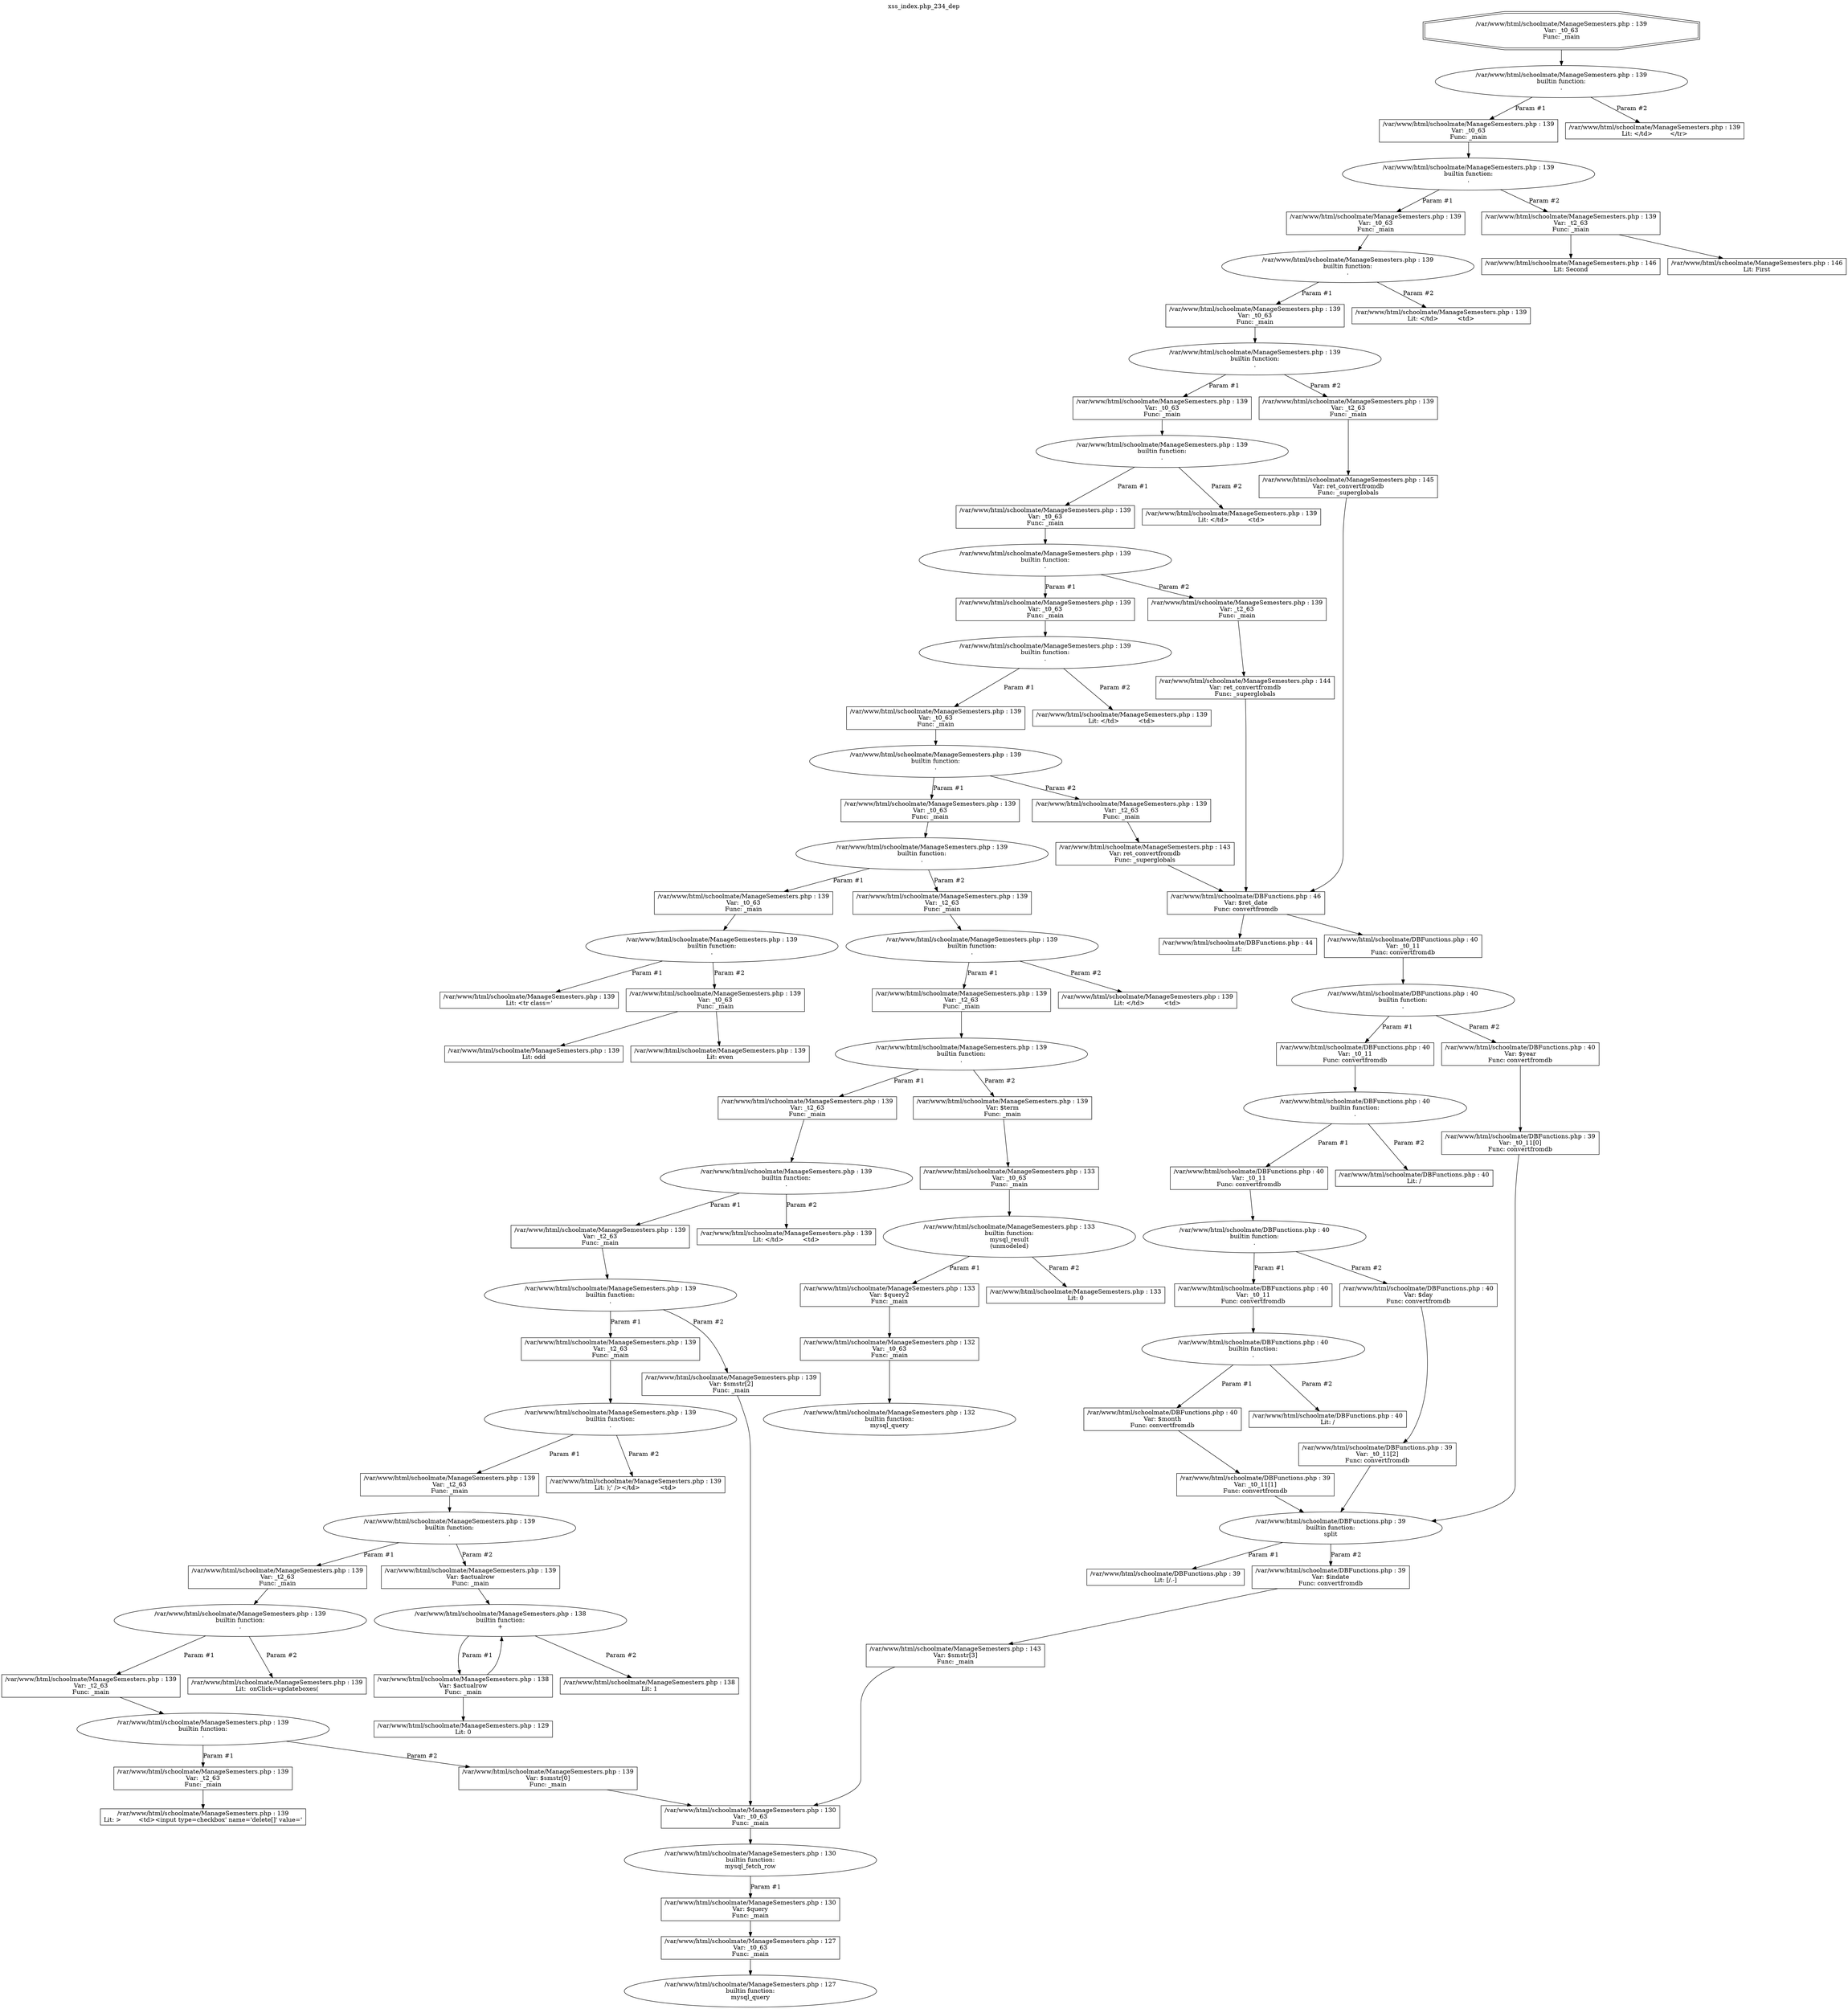 digraph cfg {
  label="xss_index.php_234_dep";
  labelloc=t;
  n1 [shape=doubleoctagon, label="/var/www/html/schoolmate/ManageSemesters.php : 139\nVar: _t0_63\nFunc: _main\n"];
  n2 [shape=ellipse, label="/var/www/html/schoolmate/ManageSemesters.php : 139\nbuiltin function:\n.\n"];
  n3 [shape=box, label="/var/www/html/schoolmate/ManageSemesters.php : 139\nVar: _t0_63\nFunc: _main\n"];
  n4 [shape=ellipse, label="/var/www/html/schoolmate/ManageSemesters.php : 139\nbuiltin function:\n.\n"];
  n5 [shape=box, label="/var/www/html/schoolmate/ManageSemesters.php : 139\nVar: _t0_63\nFunc: _main\n"];
  n6 [shape=ellipse, label="/var/www/html/schoolmate/ManageSemesters.php : 139\nbuiltin function:\n.\n"];
  n7 [shape=box, label="/var/www/html/schoolmate/ManageSemesters.php : 139\nVar: _t0_63\nFunc: _main\n"];
  n8 [shape=ellipse, label="/var/www/html/schoolmate/ManageSemesters.php : 139\nbuiltin function:\n.\n"];
  n9 [shape=box, label="/var/www/html/schoolmate/ManageSemesters.php : 139\nVar: _t0_63\nFunc: _main\n"];
  n10 [shape=ellipse, label="/var/www/html/schoolmate/ManageSemesters.php : 139\nbuiltin function:\n.\n"];
  n11 [shape=box, label="/var/www/html/schoolmate/ManageSemesters.php : 139\nVar: _t0_63\nFunc: _main\n"];
  n12 [shape=ellipse, label="/var/www/html/schoolmate/ManageSemesters.php : 139\nbuiltin function:\n.\n"];
  n13 [shape=box, label="/var/www/html/schoolmate/ManageSemesters.php : 139\nVar: _t0_63\nFunc: _main\n"];
  n14 [shape=ellipse, label="/var/www/html/schoolmate/ManageSemesters.php : 139\nbuiltin function:\n.\n"];
  n15 [shape=box, label="/var/www/html/schoolmate/ManageSemesters.php : 139\nVar: _t0_63\nFunc: _main\n"];
  n16 [shape=ellipse, label="/var/www/html/schoolmate/ManageSemesters.php : 139\nbuiltin function:\n.\n"];
  n17 [shape=box, label="/var/www/html/schoolmate/ManageSemesters.php : 139\nVar: _t0_63\nFunc: _main\n"];
  n18 [shape=ellipse, label="/var/www/html/schoolmate/ManageSemesters.php : 139\nbuiltin function:\n.\n"];
  n19 [shape=box, label="/var/www/html/schoolmate/ManageSemesters.php : 139\nVar: _t0_63\nFunc: _main\n"];
  n20 [shape=ellipse, label="/var/www/html/schoolmate/ManageSemesters.php : 139\nbuiltin function:\n.\n"];
  n21 [shape=box, label="/var/www/html/schoolmate/ManageSemesters.php : 139\nLit: <tr class='\n"];
  n22 [shape=box, label="/var/www/html/schoolmate/ManageSemesters.php : 139\nVar: _t0_63\nFunc: _main\n"];
  n23 [shape=box, label="/var/www/html/schoolmate/ManageSemesters.php : 139\nLit: odd\n"];
  n24 [shape=box, label="/var/www/html/schoolmate/ManageSemesters.php : 139\nLit: even\n"];
  n25 [shape=box, label="/var/www/html/schoolmate/ManageSemesters.php : 139\nVar: _t2_63\nFunc: _main\n"];
  n26 [shape=ellipse, label="/var/www/html/schoolmate/ManageSemesters.php : 139\nbuiltin function:\n.\n"];
  n27 [shape=box, label="/var/www/html/schoolmate/ManageSemesters.php : 139\nVar: _t2_63\nFunc: _main\n"];
  n28 [shape=ellipse, label="/var/www/html/schoolmate/ManageSemesters.php : 139\nbuiltin function:\n.\n"];
  n29 [shape=box, label="/var/www/html/schoolmate/ManageSemesters.php : 139\nVar: _t2_63\nFunc: _main\n"];
  n30 [shape=ellipse, label="/var/www/html/schoolmate/ManageSemesters.php : 139\nbuiltin function:\n.\n"];
  n31 [shape=box, label="/var/www/html/schoolmate/ManageSemesters.php : 139\nVar: _t2_63\nFunc: _main\n"];
  n32 [shape=ellipse, label="/var/www/html/schoolmate/ManageSemesters.php : 139\nbuiltin function:\n.\n"];
  n33 [shape=box, label="/var/www/html/schoolmate/ManageSemesters.php : 139\nVar: _t2_63\nFunc: _main\n"];
  n34 [shape=ellipse, label="/var/www/html/schoolmate/ManageSemesters.php : 139\nbuiltin function:\n.\n"];
  n35 [shape=box, label="/var/www/html/schoolmate/ManageSemesters.php : 139\nVar: _t2_63\nFunc: _main\n"];
  n36 [shape=ellipse, label="/var/www/html/schoolmate/ManageSemesters.php : 139\nbuiltin function:\n.\n"];
  n37 [shape=box, label="/var/www/html/schoolmate/ManageSemesters.php : 139\nVar: _t2_63\nFunc: _main\n"];
  n38 [shape=ellipse, label="/var/www/html/schoolmate/ManageSemesters.php : 139\nbuiltin function:\n.\n"];
  n39 [shape=box, label="/var/www/html/schoolmate/ManageSemesters.php : 139\nVar: _t2_63\nFunc: _main\n"];
  n40 [shape=ellipse, label="/var/www/html/schoolmate/ManageSemesters.php : 139\nbuiltin function:\n.\n"];
  n41 [shape=box, label="/var/www/html/schoolmate/ManageSemesters.php : 139\nVar: _t2_63\nFunc: _main\n"];
  n42 [shape=box, label="/var/www/html/schoolmate/ManageSemesters.php : 139\nLit: >	  <td><input type=checkbox' name='delete[]' value='\n"];
  n43 [shape=box, label="/var/www/html/schoolmate/ManageSemesters.php : 139\nVar: $smstr[0]\nFunc: _main\n"];
  n44 [shape=box, label="/var/www/html/schoolmate/ManageSemesters.php : 130\nVar: _t0_63\nFunc: _main\n"];
  n45 [shape=ellipse, label="/var/www/html/schoolmate/ManageSemesters.php : 130\nbuiltin function:\nmysql_fetch_row\n"];
  n46 [shape=box, label="/var/www/html/schoolmate/ManageSemesters.php : 130\nVar: $query\nFunc: _main\n"];
  n47 [shape=box, label="/var/www/html/schoolmate/ManageSemesters.php : 127\nVar: _t0_63\nFunc: _main\n"];
  n48 [shape=ellipse, label="/var/www/html/schoolmate/ManageSemesters.php : 127\nbuiltin function:\nmysql_query\n"];
  n49 [shape=box, label="/var/www/html/schoolmate/ManageSemesters.php : 139\nLit:  onClick=updateboxes(\n"];
  n50 [shape=box, label="/var/www/html/schoolmate/ManageSemesters.php : 139\nVar: $actualrow\nFunc: _main\n"];
  n51 [shape=ellipse, label="/var/www/html/schoolmate/ManageSemesters.php : 138\nbuiltin function:\n+\n"];
  n52 [shape=box, label="/var/www/html/schoolmate/ManageSemesters.php : 138\nVar: $actualrow\nFunc: _main\n"];
  n53 [shape=box, label="/var/www/html/schoolmate/ManageSemesters.php : 129\nLit: 0\n"];
  n54 [shape=box, label="/var/www/html/schoolmate/ManageSemesters.php : 138\nLit: 1\n"];
  n55 [shape=box, label="/var/www/html/schoolmate/ManageSemesters.php : 139\nLit: );' /></td>	  <td>\n"];
  n56 [shape=box, label="/var/www/html/schoolmate/ManageSemesters.php : 139\nVar: $smstr[2]\nFunc: _main\n"];
  n57 [shape=box, label="/var/www/html/schoolmate/ManageSemesters.php : 139\nLit: </td>	  <td>\n"];
  n58 [shape=box, label="/var/www/html/schoolmate/ManageSemesters.php : 139\nVar: $term\nFunc: _main\n"];
  n59 [shape=box, label="/var/www/html/schoolmate/ManageSemesters.php : 133\nVar: _t0_63\nFunc: _main\n"];
  n60 [shape=ellipse, label="/var/www/html/schoolmate/ManageSemesters.php : 133\nbuiltin function:\nmysql_result\n(unmodeled)\n"];
  n61 [shape=box, label="/var/www/html/schoolmate/ManageSemesters.php : 133\nVar: $query2\nFunc: _main\n"];
  n62 [shape=box, label="/var/www/html/schoolmate/ManageSemesters.php : 132\nVar: _t0_63\nFunc: _main\n"];
  n63 [shape=ellipse, label="/var/www/html/schoolmate/ManageSemesters.php : 132\nbuiltin function:\nmysql_query\n"];
  n64 [shape=box, label="/var/www/html/schoolmate/ManageSemesters.php : 133\nLit: 0\n"];
  n65 [shape=box, label="/var/www/html/schoolmate/ManageSemesters.php : 139\nLit: </td>	  <td>\n"];
  n66 [shape=box, label="/var/www/html/schoolmate/ManageSemesters.php : 139\nVar: _t2_63\nFunc: _main\n"];
  n67 [shape=box, label="/var/www/html/schoolmate/ManageSemesters.php : 143\nVar: ret_convertfromdb\nFunc: _superglobals\n"];
  n68 [shape=box, label="/var/www/html/schoolmate/DBFunctions.php : 46\nVar: $ret_date\nFunc: convertfromdb\n"];
  n69 [shape=box, label="/var/www/html/schoolmate/DBFunctions.php : 44\nLit: \n"];
  n70 [shape=box, label="/var/www/html/schoolmate/DBFunctions.php : 40\nVar: _t0_11\nFunc: convertfromdb\n"];
  n71 [shape=ellipse, label="/var/www/html/schoolmate/DBFunctions.php : 40\nbuiltin function:\n.\n"];
  n72 [shape=box, label="/var/www/html/schoolmate/DBFunctions.php : 40\nVar: _t0_11\nFunc: convertfromdb\n"];
  n73 [shape=ellipse, label="/var/www/html/schoolmate/DBFunctions.php : 40\nbuiltin function:\n.\n"];
  n74 [shape=box, label="/var/www/html/schoolmate/DBFunctions.php : 40\nVar: _t0_11\nFunc: convertfromdb\n"];
  n75 [shape=ellipse, label="/var/www/html/schoolmate/DBFunctions.php : 40\nbuiltin function:\n.\n"];
  n76 [shape=box, label="/var/www/html/schoolmate/DBFunctions.php : 40\nVar: _t0_11\nFunc: convertfromdb\n"];
  n77 [shape=ellipse, label="/var/www/html/schoolmate/DBFunctions.php : 40\nbuiltin function:\n.\n"];
  n78 [shape=box, label="/var/www/html/schoolmate/DBFunctions.php : 40\nVar: $month\nFunc: convertfromdb\n"];
  n79 [shape=box, label="/var/www/html/schoolmate/DBFunctions.php : 39\nVar: _t0_11[1]\nFunc: convertfromdb\n"];
  n80 [shape=ellipse, label="/var/www/html/schoolmate/DBFunctions.php : 39\nbuiltin function:\nsplit\n"];
  n81 [shape=box, label="/var/www/html/schoolmate/DBFunctions.php : 39\nLit: [/.-]\n"];
  n82 [shape=box, label="/var/www/html/schoolmate/DBFunctions.php : 39\nVar: $indate\nFunc: convertfromdb\n"];
  n83 [shape=box, label="/var/www/html/schoolmate/ManageSemesters.php : 143\nVar: $smstr[3]\nFunc: _main\n"];
  n84 [shape=box, label="/var/www/html/schoolmate/DBFunctions.php : 40\nLit: /\n"];
  n85 [shape=box, label="/var/www/html/schoolmate/DBFunctions.php : 40\nVar: $day\nFunc: convertfromdb\n"];
  n86 [shape=box, label="/var/www/html/schoolmate/DBFunctions.php : 39\nVar: _t0_11[2]\nFunc: convertfromdb\n"];
  n87 [shape=box, label="/var/www/html/schoolmate/DBFunctions.php : 40\nLit: /\n"];
  n88 [shape=box, label="/var/www/html/schoolmate/DBFunctions.php : 40\nVar: $year\nFunc: convertfromdb\n"];
  n89 [shape=box, label="/var/www/html/schoolmate/DBFunctions.php : 39\nVar: _t0_11[0]\nFunc: convertfromdb\n"];
  n90 [shape=box, label="/var/www/html/schoolmate/ManageSemesters.php : 139\nLit: </td>	  <td>\n"];
  n91 [shape=box, label="/var/www/html/schoolmate/ManageSemesters.php : 139\nVar: _t2_63\nFunc: _main\n"];
  n92 [shape=box, label="/var/www/html/schoolmate/ManageSemesters.php : 144\nVar: ret_convertfromdb\nFunc: _superglobals\n"];
  n93 [shape=box, label="/var/www/html/schoolmate/ManageSemesters.php : 139\nLit: </td>	  <td>\n"];
  n94 [shape=box, label="/var/www/html/schoolmate/ManageSemesters.php : 139\nVar: _t2_63\nFunc: _main\n"];
  n95 [shape=box, label="/var/www/html/schoolmate/ManageSemesters.php : 145\nVar: ret_convertfromdb\nFunc: _superglobals\n"];
  n96 [shape=box, label="/var/www/html/schoolmate/ManageSemesters.php : 139\nLit: </td>	  <td>\n"];
  n97 [shape=box, label="/var/www/html/schoolmate/ManageSemesters.php : 139\nVar: _t2_63\nFunc: _main\n"];
  n98 [shape=box, label="/var/www/html/schoolmate/ManageSemesters.php : 146\nLit: Second\n"];
  n99 [shape=box, label="/var/www/html/schoolmate/ManageSemesters.php : 146\nLit: First\n"];
  n100 [shape=box, label="/var/www/html/schoolmate/ManageSemesters.php : 139\nLit: </td>	 </tr>\n"];
  n1 -> n2;
  n3 -> n4;
  n5 -> n6;
  n7 -> n8;
  n9 -> n10;
  n11 -> n12;
  n13 -> n14;
  n15 -> n16;
  n17 -> n18;
  n19 -> n20;
  n20 -> n21[label="Param #1"];
  n20 -> n22[label="Param #2"];
  n22 -> n23;
  n22 -> n24;
  n18 -> n19[label="Param #1"];
  n18 -> n25[label="Param #2"];
  n25 -> n26;
  n27 -> n28;
  n29 -> n30;
  n31 -> n32;
  n33 -> n34;
  n35 -> n36;
  n37 -> n38;
  n39 -> n40;
  n41 -> n42;
  n40 -> n41[label="Param #1"];
  n40 -> n43[label="Param #2"];
  n44 -> n45;
  n47 -> n48;
  n46 -> n47;
  n45 -> n46[label="Param #1"];
  n43 -> n44;
  n38 -> n39[label="Param #1"];
  n38 -> n49[label="Param #2"];
  n36 -> n37[label="Param #1"];
  n36 -> n50[label="Param #2"];
  n50 -> n51;
  n52 -> n53;
  n52 -> n51;
  n51 -> n52[label="Param #1"];
  n51 -> n54[label="Param #2"];
  n34 -> n35[label="Param #1"];
  n34 -> n55[label="Param #2"];
  n32 -> n33[label="Param #1"];
  n32 -> n56[label="Param #2"];
  n56 -> n44;
  n30 -> n31[label="Param #1"];
  n30 -> n57[label="Param #2"];
  n28 -> n29[label="Param #1"];
  n28 -> n58[label="Param #2"];
  n59 -> n60;
  n62 -> n63;
  n61 -> n62;
  n60 -> n61[label="Param #1"];
  n60 -> n64[label="Param #2"];
  n58 -> n59;
  n26 -> n27[label="Param #1"];
  n26 -> n65[label="Param #2"];
  n16 -> n17[label="Param #1"];
  n16 -> n66[label="Param #2"];
  n68 -> n69;
  n68 -> n70;
  n70 -> n71;
  n72 -> n73;
  n74 -> n75;
  n76 -> n77;
  n79 -> n80;
  n80 -> n81[label="Param #1"];
  n80 -> n82[label="Param #2"];
  n83 -> n44;
  n82 -> n83;
  n78 -> n79;
  n77 -> n78[label="Param #1"];
  n77 -> n84[label="Param #2"];
  n75 -> n76[label="Param #1"];
  n75 -> n85[label="Param #2"];
  n86 -> n80;
  n85 -> n86;
  n73 -> n74[label="Param #1"];
  n73 -> n87[label="Param #2"];
  n71 -> n72[label="Param #1"];
  n71 -> n88[label="Param #2"];
  n89 -> n80;
  n88 -> n89;
  n67 -> n68;
  n66 -> n67;
  n14 -> n15[label="Param #1"];
  n14 -> n90[label="Param #2"];
  n12 -> n13[label="Param #1"];
  n12 -> n91[label="Param #2"];
  n92 -> n68;
  n91 -> n92;
  n10 -> n11[label="Param #1"];
  n10 -> n93[label="Param #2"];
  n8 -> n9[label="Param #1"];
  n8 -> n94[label="Param #2"];
  n95 -> n68;
  n94 -> n95;
  n6 -> n7[label="Param #1"];
  n6 -> n96[label="Param #2"];
  n4 -> n5[label="Param #1"];
  n4 -> n97[label="Param #2"];
  n97 -> n98;
  n97 -> n99;
  n2 -> n3[label="Param #1"];
  n2 -> n100[label="Param #2"];
}
